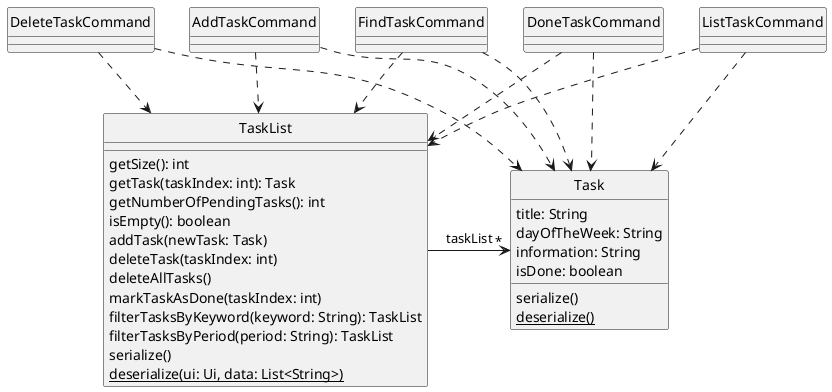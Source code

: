 @startuml
hide circle
skinparam classAttributeIconSize 0

class Task {
    title: String
    dayOfTheWeek: String
    information: String
    isDone: boolean

    serialize()
    {static} deserialize()
}

class TaskList {
    getSize(): int
    getTask(taskIndex: int): Task
    getNumberOfPendingTasks(): int
    isEmpty(): boolean
    addTask(newTask: Task)
    deleteTask(taskIndex: int)
    deleteAllTasks()
    markTaskAsDone(taskIndex: int)
    filterTasksByKeyword(keyword: String): TaskList
    filterTasksByPeriod(period: String): TaskList
    serialize()
    {static} deserialize(ui: Ui, data: List<String>)
}

TaskList -> "*" Task : taskList

class AddTaskCommand
class DeleteTaskCommand
class DoneTaskCommand
class FindTaskCommand
class ListTaskCommand
AddTaskCommand ..> Task
AddTaskCommand ..> TaskList
DeleteTaskCommand ..>Task
DeleteTaskCommand ..> TaskList
DoneTaskCommand ..> Task
DoneTaskCommand ..> TaskList
FindTaskCommand ..> Task
FindTaskCommand ..> TaskList
ListTaskCommand ..> Task
ListTaskCommand ..> TaskList
@enduml
